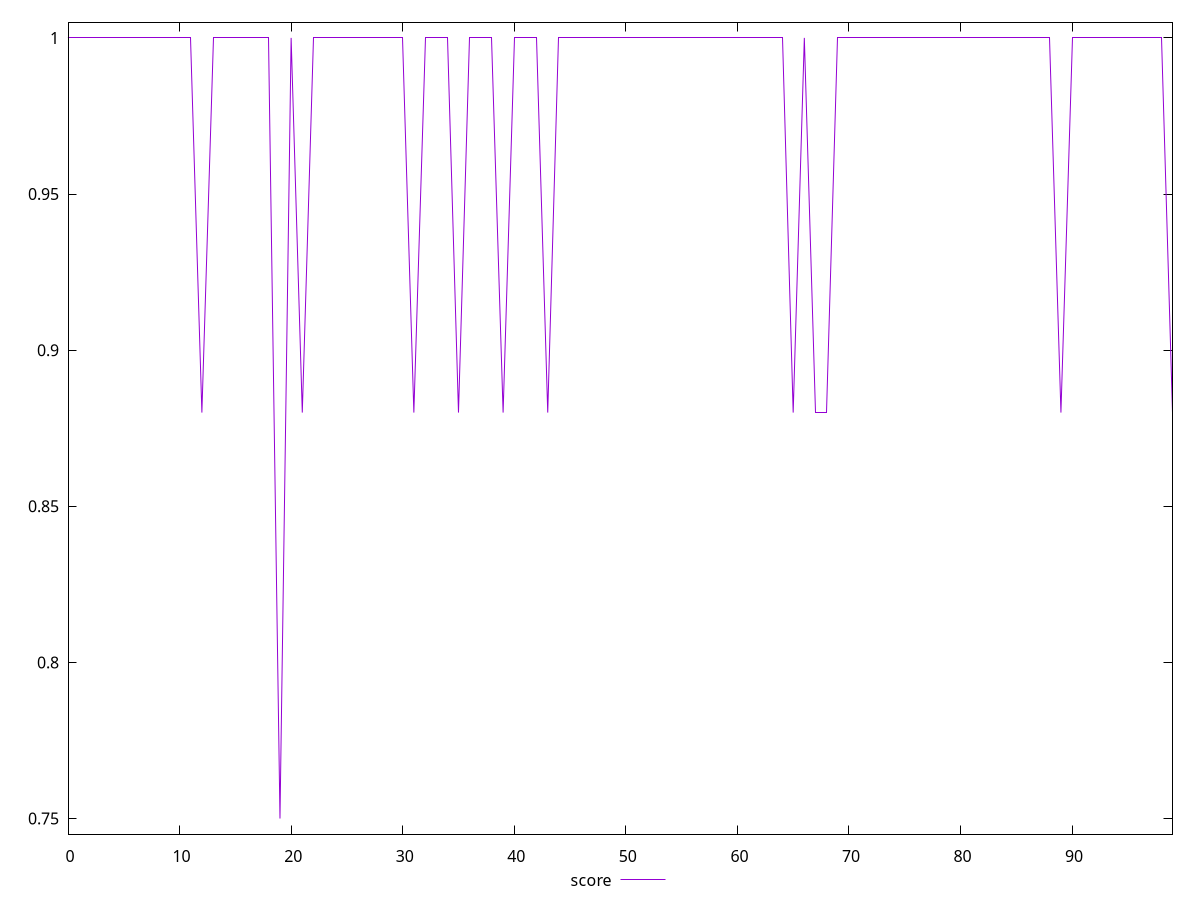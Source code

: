 reset

$score <<EOF
0 1
1 1
2 1
3 1
4 1
5 1
6 1
7 1
8 1
9 1
10 1
11 1
12 0.88
13 1
14 1
15 1
16 1
17 1
18 1
19 0.75
20 1
21 0.88
22 1
23 1
24 1
25 1
26 1
27 1
28 1
29 1
30 1
31 0.88
32 1
33 1
34 1
35 0.88
36 1
37 1
38 1
39 0.88
40 1
41 1
42 1
43 0.88
44 1
45 1
46 1
47 1
48 1
49 1
50 1
51 1
52 1
53 1
54 1
55 1
56 1
57 1
58 1
59 1
60 1
61 1
62 1
63 1
64 1
65 0.88
66 1
67 0.88
68 0.88
69 1
70 1
71 1
72 1
73 1
74 1
75 1
76 1
77 1
78 1
79 1
80 1
81 1
82 1
83 1
84 1
85 1
86 1
87 1
88 1
89 0.88
90 1
91 1
92 1
93 1
94 1
95 1
96 1
97 1
98 1
99 0.88
EOF

set key outside below
set xrange [0:99]
set yrange [0.745:1.005]
set trange [0.745:1.005]
set terminal svg size 640, 500 enhanced background rgb 'white'
set output "report_00026_2021-02-22T21:38:55.199Z/unminified-javascript/samples/pages+cached+noadtech/score/values.svg"

plot $score title "score" with line

reset
